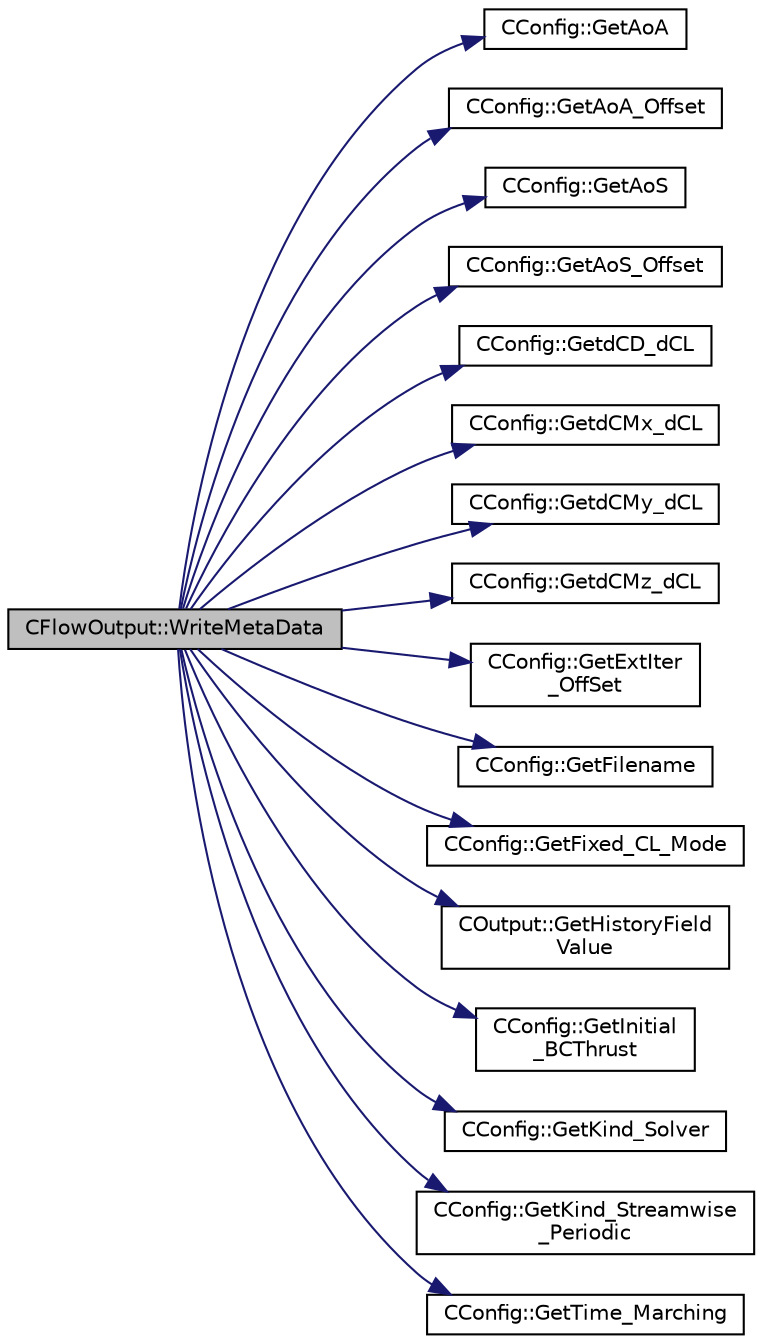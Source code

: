 digraph "CFlowOutput::WriteMetaData"
{
 // LATEX_PDF_SIZE
  edge [fontname="Helvetica",fontsize="10",labelfontname="Helvetica",labelfontsize="10"];
  node [fontname="Helvetica",fontsize="10",shape=record];
  rankdir="LR";
  Node1 [label="CFlowOutput::WriteMetaData",height=0.2,width=0.4,color="black", fillcolor="grey75", style="filled", fontcolor="black",tooltip="Write information to meta data file."];
  Node1 -> Node2 [color="midnightblue",fontsize="10",style="solid",fontname="Helvetica"];
  Node2 [label="CConfig::GetAoA",height=0.2,width=0.4,color="black", fillcolor="white", style="filled",URL="$classCConfig.html#aa824c1a1b3c7cd05b7be414a76e0b250",tooltip="Get the angle of attack of the body. This is the angle between a reference line on a lifting body (of..."];
  Node1 -> Node3 [color="midnightblue",fontsize="10",style="solid",fontname="Helvetica"];
  Node3 [label="CConfig::GetAoA_Offset",height=0.2,width=0.4,color="black", fillcolor="white", style="filled",URL="$classCConfig.html#ade91ebed52d5830ea252ddd217d3b57e",tooltip="Get the off set angle of attack of the body. The solution and the geometry file are able to modifity ..."];
  Node1 -> Node4 [color="midnightblue",fontsize="10",style="solid",fontname="Helvetica"];
  Node4 [label="CConfig::GetAoS",height=0.2,width=0.4,color="black", fillcolor="white", style="filled",URL="$classCConfig.html#a25bfd5255f84135494ca2c368a848f98",tooltip="Get the angle of sideslip of the body. It relates to the rotation of the aircraft centerline from the..."];
  Node1 -> Node5 [color="midnightblue",fontsize="10",style="solid",fontname="Helvetica"];
  Node5 [label="CConfig::GetAoS_Offset",height=0.2,width=0.4,color="black", fillcolor="white", style="filled",URL="$classCConfig.html#a60c7b53d5292a73c5e0923fa3402da7e",tooltip="Get the off set sideslip angle of the body. The solution and the geometry file are able to modifity t..."];
  Node1 -> Node6 [color="midnightblue",fontsize="10",style="solid",fontname="Helvetica"];
  Node6 [label="CConfig::GetdCD_dCL",height=0.2,width=0.4,color="black", fillcolor="white", style="filled",URL="$classCConfig.html#a37e977df54c5914bd175af1f90e6c6bc",tooltip="Value of the weight of the CD, CL, CM optimization."];
  Node1 -> Node7 [color="midnightblue",fontsize="10",style="solid",fontname="Helvetica"];
  Node7 [label="CConfig::GetdCMx_dCL",height=0.2,width=0.4,color="black", fillcolor="white", style="filled",URL="$classCConfig.html#a169c941d6a2a4d5d83b468745a63314e",tooltip="Value of the weight of the CD, CL, CM optimization."];
  Node1 -> Node8 [color="midnightblue",fontsize="10",style="solid",fontname="Helvetica"];
  Node8 [label="CConfig::GetdCMy_dCL",height=0.2,width=0.4,color="black", fillcolor="white", style="filled",URL="$classCConfig.html#af7b2a1f4879fb4ebe121b32c9f7031c8",tooltip="Value of the weight of the CD, CL, CM optimization."];
  Node1 -> Node9 [color="midnightblue",fontsize="10",style="solid",fontname="Helvetica"];
  Node9 [label="CConfig::GetdCMz_dCL",height=0.2,width=0.4,color="black", fillcolor="white", style="filled",URL="$classCConfig.html#a938257413551afbcfcded497e4bfb387",tooltip="Value of the weight of the CD, CL, CM optimization."];
  Node1 -> Node10 [color="midnightblue",fontsize="10",style="solid",fontname="Helvetica"];
  Node10 [label="CConfig::GetExtIter\l_OffSet",height=0.2,width=0.4,color="black", fillcolor="white", style="filled",URL="$classCConfig.html#a3224f63da192c807ddd3cb75eeabbdd6",tooltip="Get the current internal iteration number."];
  Node1 -> Node11 [color="midnightblue",fontsize="10",style="solid",fontname="Helvetica"];
  Node11 [label="CConfig::GetFilename",height=0.2,width=0.4,color="black", fillcolor="white", style="filled",URL="$classCConfig.html#ae22223881ffa54013ab33e39aa7fec67",tooltip="Add any numbers necessary to the filename (iteration number, zone ID ...)"];
  Node1 -> Node12 [color="midnightblue",fontsize="10",style="solid",fontname="Helvetica"];
  Node12 [label="CConfig::GetFixed_CL_Mode",height=0.2,width=0.4,color="black", fillcolor="white", style="filled",URL="$classCConfig.html#ae688e355a74025050498d8c03aee35b2",tooltip="Get information about whether to use fixed CL mode."];
  Node1 -> Node13 [color="midnightblue",fontsize="10",style="solid",fontname="Helvetica"];
  Node13 [label="COutput::GetHistoryField\lValue",height=0.2,width=0.4,color="black", fillcolor="white", style="filled",URL="$classCOutput.html#a249a132836f70f168631f14b09a8802b",tooltip="Get the value of particular history output field."];
  Node1 -> Node14 [color="midnightblue",fontsize="10",style="solid",fontname="Helvetica"];
  Node14 [label="CConfig::GetInitial\l_BCThrust",height=0.2,width=0.4,color="black", fillcolor="white", style="filled",URL="$classCConfig.html#a2d0eb35ecb4cc532a478a55113b7c300",tooltip="Get the value of the non-dimensionalized actuator disk turbulence intensity."];
  Node1 -> Node15 [color="midnightblue",fontsize="10",style="solid",fontname="Helvetica"];
  Node15 [label="CConfig::GetKind_Solver",height=0.2,width=0.4,color="black", fillcolor="white", style="filled",URL="$classCConfig.html#a77312cf52a5ba2cc1239b7cee6fce7a7",tooltip="Governing equations of the flow (it can be different from the run time equation)."];
  Node1 -> Node16 [color="midnightblue",fontsize="10",style="solid",fontname="Helvetica"];
  Node16 [label="CConfig::GetKind_Streamwise\l_Periodic",height=0.2,width=0.4,color="black", fillcolor="white", style="filled",URL="$classCConfig.html#aae21b37c088347be2a7e02fc0ad4e4c4",tooltip="Get information about the streamwise periodicity (None, Pressure_Drop, Massflow)."];
  Node1 -> Node17 [color="midnightblue",fontsize="10",style="solid",fontname="Helvetica"];
  Node17 [label="CConfig::GetTime_Marching",height=0.2,width=0.4,color="black", fillcolor="white", style="filled",URL="$classCConfig.html#ac47e04d76ce865893a94dcedd3c9b6a5",tooltip="Provides information about the time integration, and change the write in the output files information..."];
}
